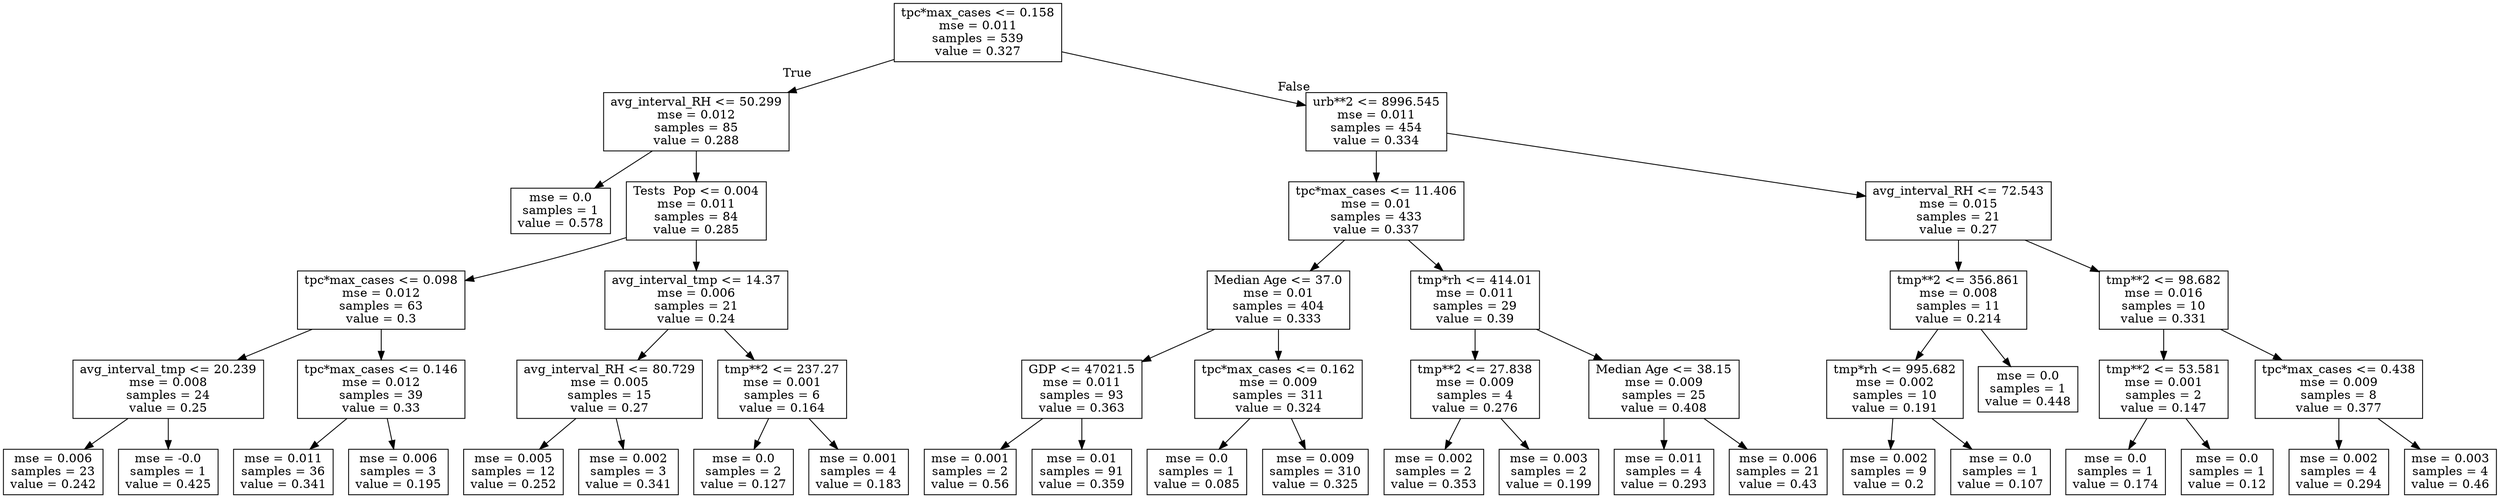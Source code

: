 digraph Tree {
node [shape=box] ;
0 [label="tpc*max_cases <= 0.158\nmse = 0.011\nsamples = 539\nvalue = 0.327"] ;
1 [label="avg_interval_RH <= 50.299\nmse = 0.012\nsamples = 85\nvalue = 0.288"] ;
0 -> 1 [labeldistance=2.5, labelangle=45, headlabel="True"] ;
2 [label="mse = 0.0\nsamples = 1\nvalue = 0.578"] ;
1 -> 2 ;
3 [label="Tests \ Pop <= 0.004\nmse = 0.011\nsamples = 84\nvalue = 0.285"] ;
1 -> 3 ;
4 [label="tpc*max_cases <= 0.098\nmse = 0.012\nsamples = 63\nvalue = 0.3"] ;
3 -> 4 ;
5 [label="avg_interval_tmp <= 20.239\nmse = 0.008\nsamples = 24\nvalue = 0.25"] ;
4 -> 5 ;
6 [label="mse = 0.006\nsamples = 23\nvalue = 0.242"] ;
5 -> 6 ;
7 [label="mse = -0.0\nsamples = 1\nvalue = 0.425"] ;
5 -> 7 ;
8 [label="tpc*max_cases <= 0.146\nmse = 0.012\nsamples = 39\nvalue = 0.33"] ;
4 -> 8 ;
9 [label="mse = 0.011\nsamples = 36\nvalue = 0.341"] ;
8 -> 9 ;
10 [label="mse = 0.006\nsamples = 3\nvalue = 0.195"] ;
8 -> 10 ;
11 [label="avg_interval_tmp <= 14.37\nmse = 0.006\nsamples = 21\nvalue = 0.24"] ;
3 -> 11 ;
12 [label="avg_interval_RH <= 80.729\nmse = 0.005\nsamples = 15\nvalue = 0.27"] ;
11 -> 12 ;
13 [label="mse = 0.005\nsamples = 12\nvalue = 0.252"] ;
12 -> 13 ;
14 [label="mse = 0.002\nsamples = 3\nvalue = 0.341"] ;
12 -> 14 ;
15 [label="tmp**2 <= 237.27\nmse = 0.001\nsamples = 6\nvalue = 0.164"] ;
11 -> 15 ;
16 [label="mse = 0.0\nsamples = 2\nvalue = 0.127"] ;
15 -> 16 ;
17 [label="mse = 0.001\nsamples = 4\nvalue = 0.183"] ;
15 -> 17 ;
18 [label="urb**2 <= 8996.545\nmse = 0.011\nsamples = 454\nvalue = 0.334"] ;
0 -> 18 [labeldistance=2.5, labelangle=-45, headlabel="False"] ;
19 [label="tpc*max_cases <= 11.406\nmse = 0.01\nsamples = 433\nvalue = 0.337"] ;
18 -> 19 ;
20 [label="Median Age <= 37.0\nmse = 0.01\nsamples = 404\nvalue = 0.333"] ;
19 -> 20 ;
21 [label="GDP <= 47021.5\nmse = 0.011\nsamples = 93\nvalue = 0.363"] ;
20 -> 21 ;
22 [label="mse = 0.001\nsamples = 2\nvalue = 0.56"] ;
21 -> 22 ;
23 [label="mse = 0.01\nsamples = 91\nvalue = 0.359"] ;
21 -> 23 ;
24 [label="tpc*max_cases <= 0.162\nmse = 0.009\nsamples = 311\nvalue = 0.324"] ;
20 -> 24 ;
25 [label="mse = 0.0\nsamples = 1\nvalue = 0.085"] ;
24 -> 25 ;
26 [label="mse = 0.009\nsamples = 310\nvalue = 0.325"] ;
24 -> 26 ;
27 [label="tmp*rh <= 414.01\nmse = 0.011\nsamples = 29\nvalue = 0.39"] ;
19 -> 27 ;
28 [label="tmp**2 <= 27.838\nmse = 0.009\nsamples = 4\nvalue = 0.276"] ;
27 -> 28 ;
29 [label="mse = 0.002\nsamples = 2\nvalue = 0.353"] ;
28 -> 29 ;
30 [label="mse = 0.003\nsamples = 2\nvalue = 0.199"] ;
28 -> 30 ;
31 [label="Median Age <= 38.15\nmse = 0.009\nsamples = 25\nvalue = 0.408"] ;
27 -> 31 ;
32 [label="mse = 0.011\nsamples = 4\nvalue = 0.293"] ;
31 -> 32 ;
33 [label="mse = 0.006\nsamples = 21\nvalue = 0.43"] ;
31 -> 33 ;
34 [label="avg_interval_RH <= 72.543\nmse = 0.015\nsamples = 21\nvalue = 0.27"] ;
18 -> 34 ;
35 [label="tmp**2 <= 356.861\nmse = 0.008\nsamples = 11\nvalue = 0.214"] ;
34 -> 35 ;
36 [label="tmp*rh <= 995.682\nmse = 0.002\nsamples = 10\nvalue = 0.191"] ;
35 -> 36 ;
37 [label="mse = 0.002\nsamples = 9\nvalue = 0.2"] ;
36 -> 37 ;
38 [label="mse = 0.0\nsamples = 1\nvalue = 0.107"] ;
36 -> 38 ;
39 [label="mse = 0.0\nsamples = 1\nvalue = 0.448"] ;
35 -> 39 ;
40 [label="tmp**2 <= 98.682\nmse = 0.016\nsamples = 10\nvalue = 0.331"] ;
34 -> 40 ;
41 [label="tmp**2 <= 53.581\nmse = 0.001\nsamples = 2\nvalue = 0.147"] ;
40 -> 41 ;
42 [label="mse = 0.0\nsamples = 1\nvalue = 0.174"] ;
41 -> 42 ;
43 [label="mse = 0.0\nsamples = 1\nvalue = 0.12"] ;
41 -> 43 ;
44 [label="tpc*max_cases <= 0.438\nmse = 0.009\nsamples = 8\nvalue = 0.377"] ;
40 -> 44 ;
45 [label="mse = 0.002\nsamples = 4\nvalue = 0.294"] ;
44 -> 45 ;
46 [label="mse = 0.003\nsamples = 4\nvalue = 0.46"] ;
44 -> 46 ;
}